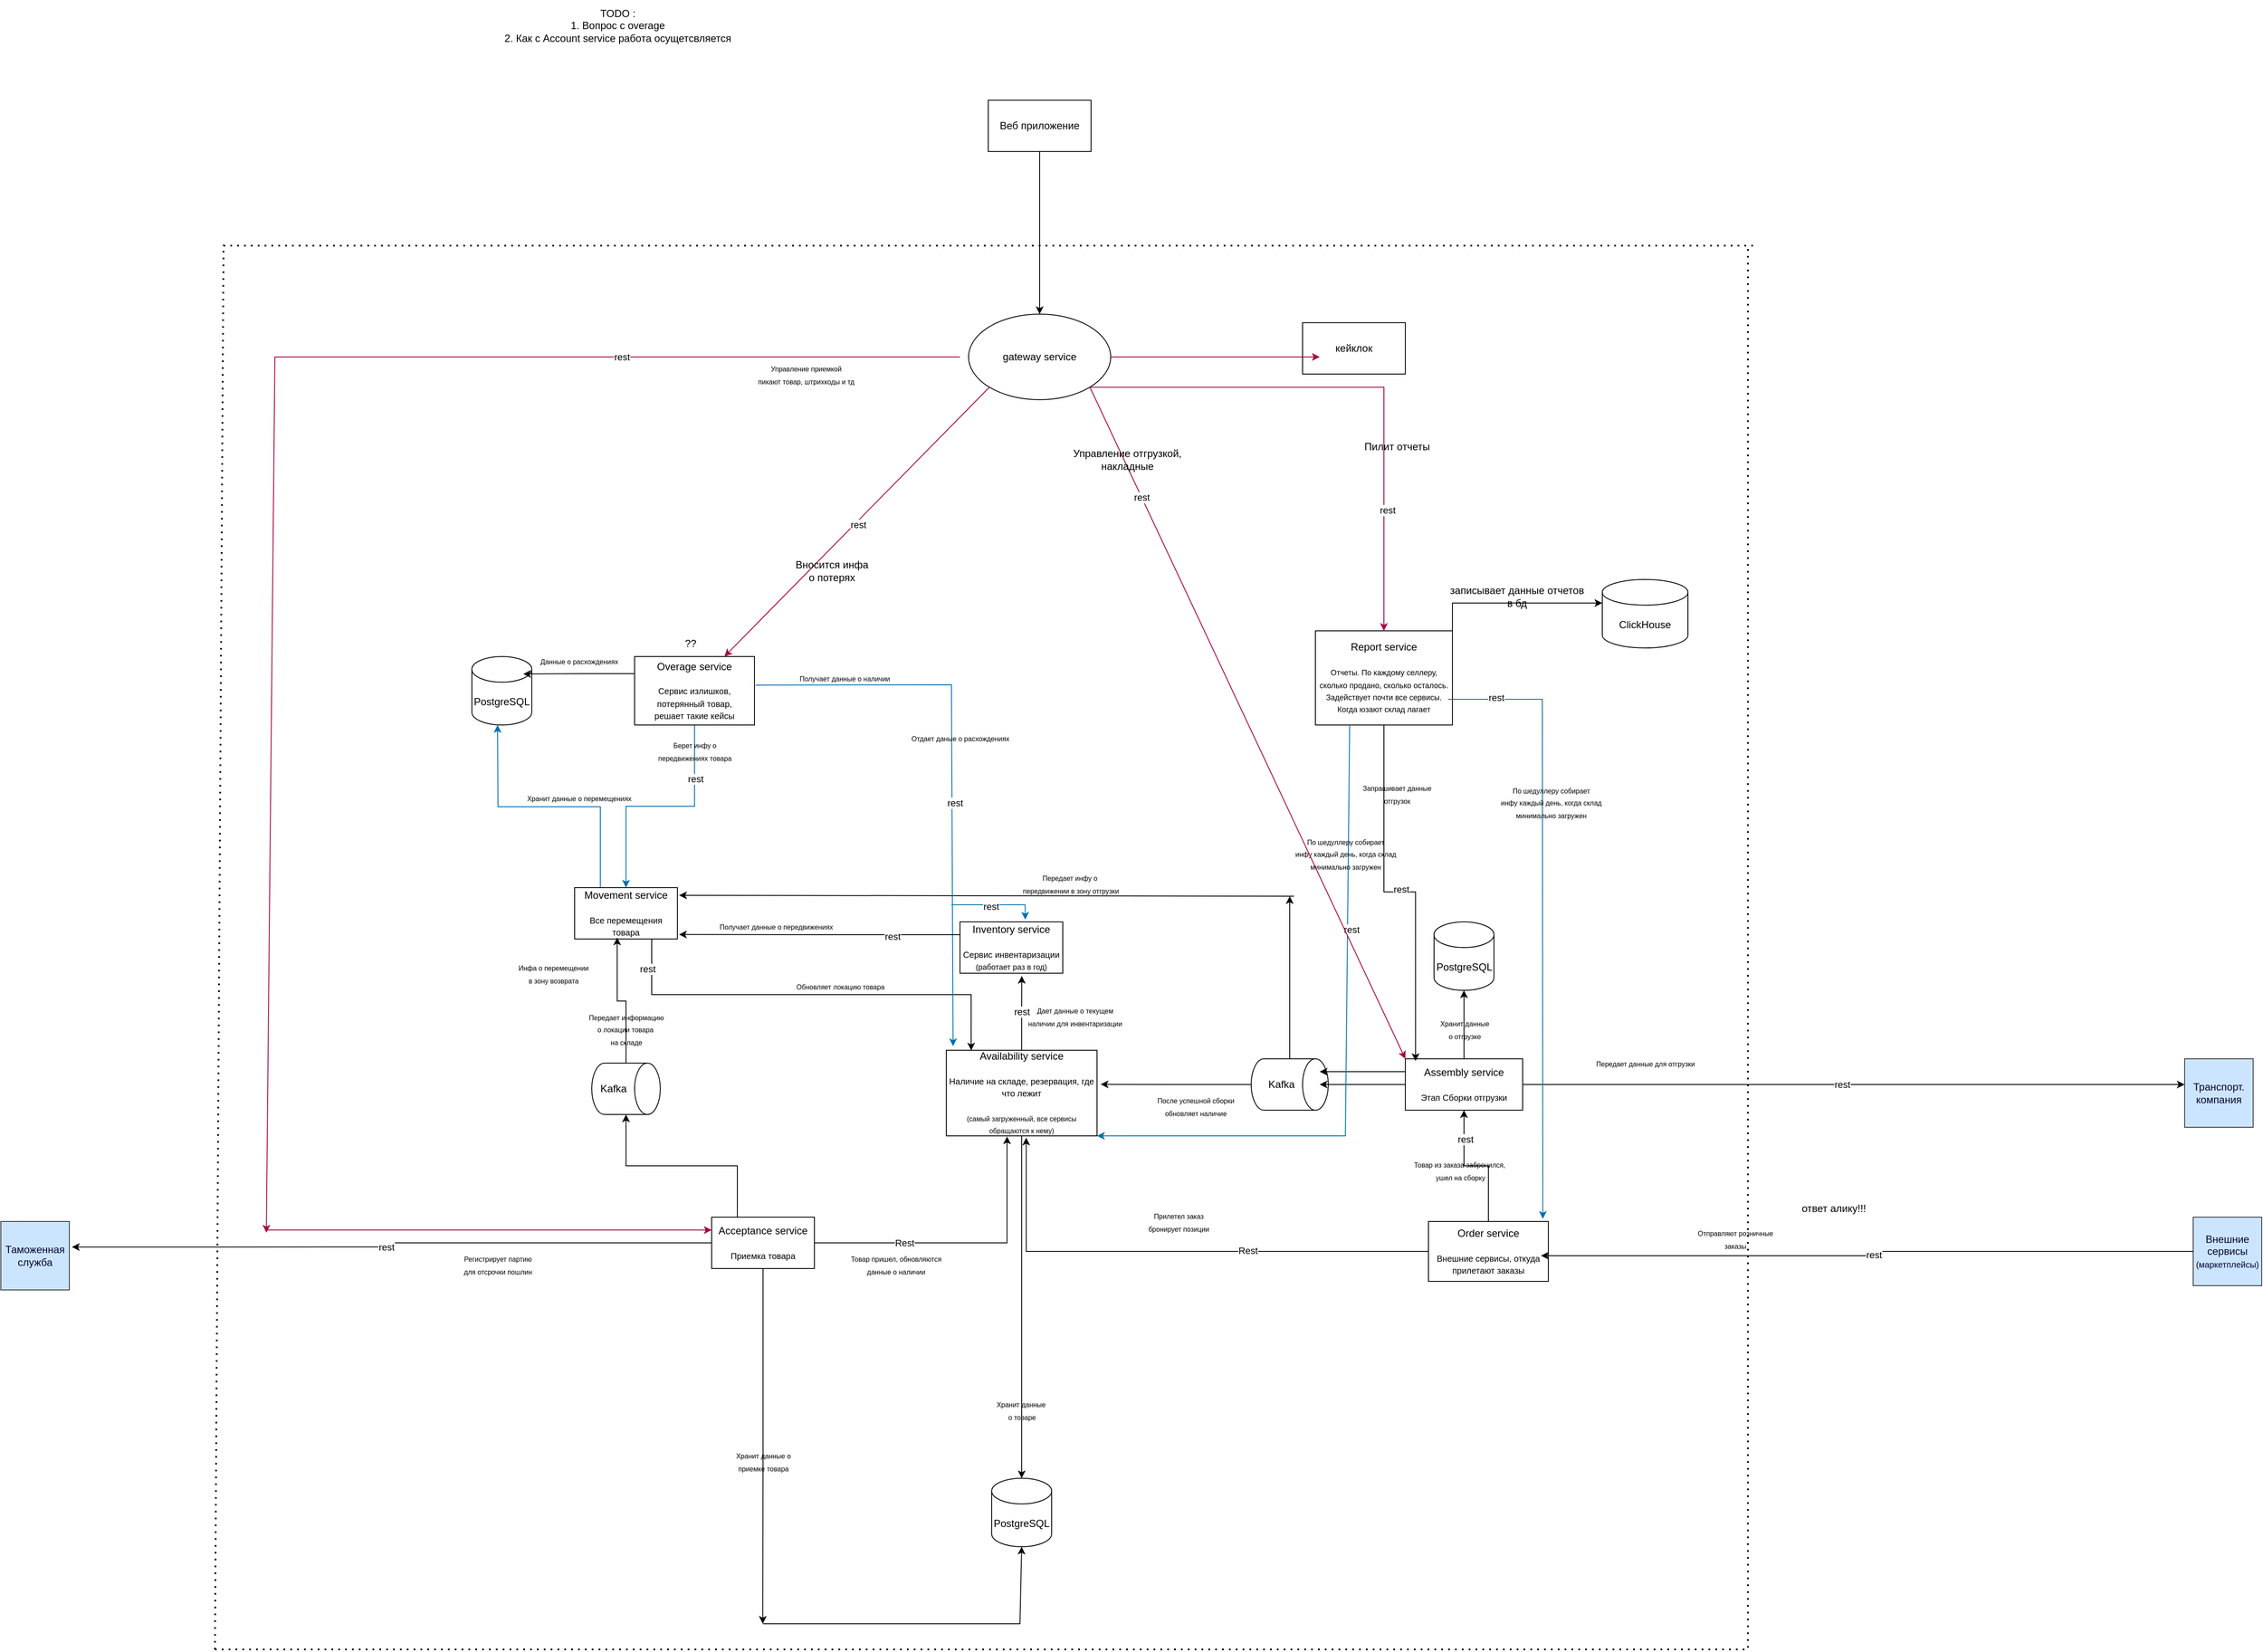 <mxfile version="26.2.2">
  <diagram name="Страница — 1" id="aQ8057VElpFG66w5ljQc">
    <mxGraphModel dx="3082" dy="2010" grid="1" gridSize="10" guides="1" tooltips="1" connect="1" arrows="1" fold="1" page="1" pageScale="1" pageWidth="827" pageHeight="1169" math="0" shadow="0">
      <root>
        <mxCell id="0" />
        <mxCell id="1" parent="0" />
        <mxCell id="1Sbs1aqz-w_0zHPjslmK-89" style="edgeStyle=orthogonalEdgeStyle;rounded=0;orthogonalLoop=1;jettySize=auto;html=1;entryX=0;entryY=0.375;entryDx=0;entryDy=0;entryPerimeter=0;" parent="1" source="1Sbs1aqz-w_0zHPjslmK-3" target="1Sbs1aqz-w_0zHPjslmK-88" edge="1">
          <mxGeometry relative="1" as="geometry">
            <mxPoint x="1260" y="390" as="targetPoint" />
          </mxGeometry>
        </mxCell>
        <mxCell id="1Sbs1aqz-w_0zHPjslmK-90" value="rest" style="edgeLabel;html=1;align=center;verticalAlign=middle;resizable=0;points=[];" parent="1Sbs1aqz-w_0zHPjslmK-89" vertex="1" connectable="0">
          <mxGeometry x="-0.036" relative="1" as="geometry">
            <mxPoint as="offset" />
          </mxGeometry>
        </mxCell>
        <mxCell id="1Sbs1aqz-w_0zHPjslmK-96" style="edgeStyle=orthogonalEdgeStyle;rounded=0;orthogonalLoop=1;jettySize=auto;html=1;exitX=0.5;exitY=0;exitDx=0;exitDy=0;" parent="1" source="1Sbs1aqz-w_0zHPjslmK-3" target="1Sbs1aqz-w_0zHPjslmK-95" edge="1">
          <mxGeometry relative="1" as="geometry" />
        </mxCell>
        <mxCell id="1Sbs1aqz-w_0zHPjslmK-3" value="&lt;font style=&quot;font-size: 12px;&quot;&gt;Assembly service&lt;/font&gt;&lt;div&gt;&lt;font style=&quot;font-size: 12px;&quot;&gt;&lt;br&gt;&lt;/font&gt;&lt;/div&gt;&lt;div&gt;&lt;span style=&quot;font-size: x-small; background-color: transparent; color: light-dark(rgb(0, 0, 0), rgb(255, 255, 255));&quot;&gt;Этап&lt;/span&gt;&lt;span style=&quot;font-size: x-small; background-color: transparent; color: light-dark(rgb(0, 0, 0), rgb(255, 255, 255));&quot;&gt;&amp;nbsp;&lt;/span&gt;&lt;font size=&quot;1&quot;&gt;Сборки отгрузки&lt;/font&gt;&lt;/div&gt;" style="rounded=0;whiteSpace=wrap;html=1;" parent="1" vertex="1">
          <mxGeometry x="800" y="360" width="137" height="60" as="geometry" />
        </mxCell>
        <mxCell id="1Sbs1aqz-w_0zHPjslmK-4" value="&lt;font style=&quot;font-size: 12px;&quot;&gt;Availability service&lt;/font&gt;&lt;div&gt;&lt;font style=&quot;font-size: 12px;&quot;&gt;&lt;br&gt;&lt;/font&gt;&lt;/div&gt;&lt;div&gt;&lt;font size=&quot;1&quot;&gt;Наличие на складе, резервация, где что лежит&lt;/font&gt;&lt;/div&gt;&lt;div&gt;&lt;font size=&quot;1&quot;&gt;&lt;br&gt;&lt;/font&gt;&lt;/div&gt;&lt;div&gt;&lt;font size=&quot;1&quot;&gt;&lt;/font&gt;&lt;font style=&quot;font-size: 8px;&quot;&gt;(самый загруженный, все сервисы обращаются к нему)&lt;/font&gt;&lt;/div&gt;" style="rounded=0;whiteSpace=wrap;html=1;" parent="1" vertex="1">
          <mxGeometry x="264" y="350" width="176" height="100" as="geometry" />
        </mxCell>
        <mxCell id="1Sbs1aqz-w_0zHPjslmK-7" value="&lt;font style=&quot;font-size: 12px;&quot;&gt;Inventory service&lt;/font&gt;&lt;div&gt;&lt;font style=&quot;font-size: 12px;&quot;&gt;&lt;br&gt;&lt;/font&gt;&lt;/div&gt;&lt;div&gt;&lt;font size=&quot;1&quot;&gt;Сервис инвентаризации&lt;/font&gt;&lt;/div&gt;&lt;div&gt;&lt;font style=&quot;font-size: 9px;&quot;&gt;(работает раз в год)&lt;/font&gt;&lt;/div&gt;" style="rounded=0;whiteSpace=wrap;html=1;" parent="1" vertex="1">
          <mxGeometry x="280" y="200" width="120" height="60" as="geometry" />
        </mxCell>
        <mxCell id="1Sbs1aqz-w_0zHPjslmK-110" style="edgeStyle=orthogonalEdgeStyle;rounded=0;orthogonalLoop=1;jettySize=auto;html=1;exitX=0.25;exitY=0;exitDx=0;exitDy=0;fillColor=#1ba1e2;strokeColor=#006EAF;" parent="1" source="1Sbs1aqz-w_0zHPjslmK-8" edge="1">
          <mxGeometry relative="1" as="geometry">
            <mxPoint x="-260" y="-30" as="targetPoint" />
          </mxGeometry>
        </mxCell>
        <mxCell id="1Sbs1aqz-w_0zHPjslmK-8" value="&lt;font style=&quot;font-size: 12px;&quot;&gt;Movement service&lt;/font&gt;&lt;div&gt;&lt;font style=&quot;font-size: 12px;&quot;&gt;&lt;br&gt;&lt;/font&gt;&lt;/div&gt;&lt;div&gt;&lt;font size=&quot;1&quot;&gt;Все перемещения товара&lt;/font&gt;&lt;/div&gt;" style="rounded=0;whiteSpace=wrap;html=1;" parent="1" vertex="1">
          <mxGeometry x="-170" y="160" width="120" height="60" as="geometry" />
        </mxCell>
        <mxCell id="1Sbs1aqz-w_0zHPjslmK-22" style="edgeStyle=orthogonalEdgeStyle;rounded=0;orthogonalLoop=1;jettySize=auto;html=1;exitX=0.5;exitY=0;exitDx=0;exitDy=0;entryX=0.5;entryY=1;entryDx=0;entryDy=0;" parent="1" source="1Sbs1aqz-w_0zHPjslmK-9" target="1Sbs1aqz-w_0zHPjslmK-3" edge="1">
          <mxGeometry relative="1" as="geometry" />
        </mxCell>
        <mxCell id="MFNAkZ4AZlNLMK0VcFj4-2" value="rest" style="edgeLabel;html=1;align=center;verticalAlign=middle;resizable=0;points=[];" parent="1Sbs1aqz-w_0zHPjslmK-22" vertex="1" connectable="0">
          <mxGeometry x="0.574" y="-1" relative="1" as="geometry">
            <mxPoint as="offset" />
          </mxGeometry>
        </mxCell>
        <mxCell id="1Sbs1aqz-w_0zHPjslmK-9" value="&lt;font style=&quot;font-size: 12px;&quot;&gt;Order service&lt;/font&gt;&lt;div&gt;&lt;font style=&quot;font-size: 12px;&quot;&gt;&lt;br&gt;&lt;/font&gt;&lt;/div&gt;&lt;div&gt;&lt;font size=&quot;1&quot;&gt;Внешние сервисы, откуда прилетают заказы&lt;/font&gt;&lt;/div&gt;" style="rounded=0;whiteSpace=wrap;html=1;" parent="1" vertex="1">
          <mxGeometry x="827" y="550" width="140" height="70" as="geometry" />
        </mxCell>
        <mxCell id="1Sbs1aqz-w_0zHPjslmK-10" style="edgeStyle=orthogonalEdgeStyle;rounded=0;orthogonalLoop=1;jettySize=auto;html=1;entryX=0.53;entryY=1.021;entryDx=0;entryDy=0;entryPerimeter=0;" parent="1" source="1Sbs1aqz-w_0zHPjslmK-9" target="1Sbs1aqz-w_0zHPjslmK-4" edge="1">
          <mxGeometry relative="1" as="geometry" />
        </mxCell>
        <mxCell id="1Sbs1aqz-w_0zHPjslmK-27" value="Rest" style="edgeLabel;html=1;align=center;verticalAlign=middle;resizable=0;points=[];" parent="1Sbs1aqz-w_0zHPjslmK-10" vertex="1" connectable="0">
          <mxGeometry x="-0.298" y="-1" relative="1" as="geometry">
            <mxPoint as="offset" />
          </mxGeometry>
        </mxCell>
        <mxCell id="1Sbs1aqz-w_0zHPjslmK-11" value="&lt;font style=&quot;font-size: 8px;&quot;&gt;Прилетел заказ&lt;/font&gt;&lt;div&gt;&lt;font style=&quot;font-size: 8px;&quot;&gt;бронирует позиции&lt;/font&gt;&lt;/div&gt;" style="text;html=1;align=center;verticalAlign=middle;resizable=0;points=[];autosize=1;strokeColor=none;fillColor=none;" parent="1" vertex="1">
          <mxGeometry x="490" y="530" width="90" height="40" as="geometry" />
        </mxCell>
        <mxCell id="1Sbs1aqz-w_0zHPjslmK-14" value="&lt;font style=&quot;font-size: 8px;&quot;&gt;Товар из заказа забронился,&amp;nbsp;&lt;/font&gt;&lt;div&gt;&lt;font style=&quot;font-size: 8px;&quot;&gt;ушел на сборку&lt;/font&gt;&lt;/div&gt;" style="text;html=1;align=center;verticalAlign=middle;resizable=0;points=[];autosize=1;strokeColor=none;fillColor=none;rotation=0;" parent="1" vertex="1">
          <mxGeometry x="798.5" y="470" width="130" height="40" as="geometry" />
        </mxCell>
        <mxCell id="1Sbs1aqz-w_0zHPjslmK-106" style="edgeStyle=orthogonalEdgeStyle;rounded=0;orthogonalLoop=1;jettySize=auto;html=1;entryX=0.5;entryY=0;entryDx=0;entryDy=0;fillColor=#1ba1e2;strokeColor=#006EAF;" parent="1" source="1Sbs1aqz-w_0zHPjslmK-15" target="1Sbs1aqz-w_0zHPjslmK-8" edge="1">
          <mxGeometry relative="1" as="geometry" />
        </mxCell>
        <mxCell id="1Sbs1aqz-w_0zHPjslmK-107" value="rest" style="edgeLabel;html=1;align=center;verticalAlign=middle;resizable=0;points=[];" parent="1Sbs1aqz-w_0zHPjslmK-106" vertex="1" connectable="0">
          <mxGeometry x="-0.537" y="1" relative="1" as="geometry">
            <mxPoint as="offset" />
          </mxGeometry>
        </mxCell>
        <mxCell id="1Sbs1aqz-w_0zHPjslmK-15" value="&lt;font style=&quot;font-size: 12px;&quot;&gt;Overage service&lt;/font&gt;&lt;div&gt;&lt;font style=&quot;font-size: 12px;&quot;&gt;&lt;br&gt;&lt;/font&gt;&lt;/div&gt;&lt;div&gt;&lt;font size=&quot;1&quot;&gt;Сервис излишков,&lt;/font&gt;&lt;/div&gt;&lt;div&gt;&lt;font size=&quot;1&quot;&gt;потерянный товар,&lt;/font&gt;&lt;/div&gt;&lt;div&gt;&lt;font size=&quot;1&quot;&gt;решает такие кейсы&lt;/font&gt;&lt;/div&gt;" style="rounded=0;whiteSpace=wrap;html=1;" parent="1" vertex="1">
          <mxGeometry x="-100" y="-110" width="140" height="80" as="geometry" />
        </mxCell>
        <mxCell id="1Sbs1aqz-w_0zHPjslmK-16" value="&lt;font style=&quot;font-size: 12px;&quot;&gt;Report service&lt;/font&gt;&lt;div&gt;&lt;font style=&quot;font-size: 12px;&quot;&gt;&lt;br&gt;&lt;/font&gt;&lt;/div&gt;&lt;div&gt;&lt;font style=&quot;font-size: 9px;&quot;&gt;Отчеты. По каждому селлеру, сколько продано, сколько осталось. Задействует почти все сервисы. Когда юзают склад лагает&lt;/font&gt;&lt;/div&gt;" style="rounded=0;whiteSpace=wrap;html=1;" parent="1" vertex="1">
          <mxGeometry x="695" y="-140" width="160" height="110" as="geometry" />
        </mxCell>
        <mxCell id="1Sbs1aqz-w_0zHPjslmK-62" style="edgeStyle=orthogonalEdgeStyle;rounded=0;orthogonalLoop=1;jettySize=auto;html=1;exitX=0.25;exitY=0;exitDx=0;exitDy=0;" parent="1" source="1Sbs1aqz-w_0zHPjslmK-18" target="1Sbs1aqz-w_0zHPjslmK-59" edge="1">
          <mxGeometry relative="1" as="geometry" />
        </mxCell>
        <mxCell id="1Sbs1aqz-w_0zHPjslmK-73" style="edgeStyle=orthogonalEdgeStyle;rounded=0;orthogonalLoop=1;jettySize=auto;html=1;exitX=0.5;exitY=1;exitDx=0;exitDy=0;" parent="1" source="1Sbs1aqz-w_0zHPjslmK-18" edge="1">
          <mxGeometry relative="1" as="geometry">
            <mxPoint x="49.667" y="1020" as="targetPoint" />
          </mxGeometry>
        </mxCell>
        <mxCell id="1Sbs1aqz-w_0zHPjslmK-18" value="&lt;font style=&quot;font-size: 12px;&quot;&gt;Acceptance service&lt;/font&gt;&lt;div&gt;&lt;font style=&quot;font-size: 12px;&quot;&gt;&lt;br&gt;&lt;/font&gt;&lt;/div&gt;&lt;div&gt;&lt;font size=&quot;1&quot;&gt;Приемка товара&lt;/font&gt;&lt;/div&gt;" style="rounded=0;whiteSpace=wrap;html=1;" parent="1" vertex="1">
          <mxGeometry x="-10" y="545" width="120" height="60" as="geometry" />
        </mxCell>
        <mxCell id="1Sbs1aqz-w_0zHPjslmK-19" style="edgeStyle=orthogonalEdgeStyle;rounded=0;orthogonalLoop=1;jettySize=auto;html=1;entryX=0.403;entryY=1.007;entryDx=0;entryDy=0;entryPerimeter=0;" parent="1" source="1Sbs1aqz-w_0zHPjslmK-18" target="1Sbs1aqz-w_0zHPjslmK-4" edge="1">
          <mxGeometry relative="1" as="geometry" />
        </mxCell>
        <mxCell id="1Sbs1aqz-w_0zHPjslmK-25" value="Rest" style="edgeLabel;html=1;align=center;verticalAlign=middle;resizable=0;points=[];" parent="1Sbs1aqz-w_0zHPjslmK-19" vertex="1" connectable="0">
          <mxGeometry x="-0.4" relative="1" as="geometry">
            <mxPoint as="offset" />
          </mxGeometry>
        </mxCell>
        <mxCell id="1Sbs1aqz-w_0zHPjslmK-20" value="&lt;font style=&quot;font-size: 8px;&quot;&gt;Товар пришел, обновляются&lt;/font&gt;&lt;div&gt;&lt;font style=&quot;font-size: 8px;&quot;&gt;данные о наличии&lt;/font&gt;&lt;/div&gt;" style="text;html=1;align=center;verticalAlign=middle;resizable=0;points=[];autosize=1;strokeColor=none;fillColor=none;" parent="1" vertex="1">
          <mxGeometry x="140" y="580" width="130" height="40" as="geometry" />
        </mxCell>
        <mxCell id="1Sbs1aqz-w_0zHPjslmK-85" style="edgeStyle=orthogonalEdgeStyle;rounded=0;orthogonalLoop=1;jettySize=auto;html=1;exitX=0;exitY=0.5;exitDx=0;exitDy=0;exitPerimeter=0;" parent="1" source="1Sbs1aqz-w_0zHPjslmK-28" edge="1">
          <mxGeometry relative="1" as="geometry">
            <mxPoint x="665" y="170" as="targetPoint" />
          </mxGeometry>
        </mxCell>
        <mxCell id="1Sbs1aqz-w_0zHPjslmK-28" value="" style="shape=cylinder3;whiteSpace=wrap;html=1;boundedLbl=1;backgroundOutline=1;size=15;rotation=90;" parent="1" vertex="1">
          <mxGeometry x="635" y="345" width="60" height="90" as="geometry" />
        </mxCell>
        <mxCell id="1Sbs1aqz-w_0zHPjslmK-29" value="Kafka" style="text;html=1;align=center;verticalAlign=middle;resizable=0;points=[];autosize=1;strokeColor=none;fillColor=none;" parent="1" vertex="1">
          <mxGeometry x="630" y="375" width="50" height="30" as="geometry" />
        </mxCell>
        <mxCell id="1Sbs1aqz-w_0zHPjslmK-32" style="edgeStyle=orthogonalEdgeStyle;rounded=0;orthogonalLoop=1;jettySize=auto;html=1;entryX=1.024;entryY=0.398;entryDx=0;entryDy=0;entryPerimeter=0;" parent="1" source="1Sbs1aqz-w_0zHPjslmK-28" target="1Sbs1aqz-w_0zHPjslmK-4" edge="1">
          <mxGeometry relative="1" as="geometry" />
        </mxCell>
        <mxCell id="1Sbs1aqz-w_0zHPjslmK-33" style="edgeStyle=orthogonalEdgeStyle;rounded=0;orthogonalLoop=1;jettySize=auto;html=1;" parent="1" source="1Sbs1aqz-w_0zHPjslmK-3" edge="1">
          <mxGeometry relative="1" as="geometry">
            <mxPoint x="700" y="390" as="targetPoint" />
          </mxGeometry>
        </mxCell>
        <mxCell id="1Sbs1aqz-w_0zHPjslmK-34" value="&lt;font style=&quot;font-size: 8px;&quot;&gt;После успешной сборки&lt;/font&gt;&lt;div&gt;&lt;font style=&quot;font-size: 8px;&quot;&gt;обновляет наличие&lt;/font&gt;&lt;/div&gt;" style="text;html=1;align=center;verticalAlign=middle;resizable=0;points=[];autosize=1;strokeColor=none;fillColor=none;" parent="1" vertex="1">
          <mxGeometry x="500" y="395" width="110" height="40" as="geometry" />
        </mxCell>
        <mxCell id="1Sbs1aqz-w_0zHPjslmK-41" style="edgeStyle=orthogonalEdgeStyle;rounded=0;orthogonalLoop=1;jettySize=auto;html=1;entryX=0.601;entryY=1.053;entryDx=0;entryDy=0;entryPerimeter=0;" parent="1" source="1Sbs1aqz-w_0zHPjslmK-4" target="1Sbs1aqz-w_0zHPjslmK-7" edge="1">
          <mxGeometry relative="1" as="geometry" />
        </mxCell>
        <mxCell id="1Sbs1aqz-w_0zHPjslmK-42" value="rest" style="edgeLabel;html=1;align=center;verticalAlign=middle;resizable=0;points=[];" parent="1Sbs1aqz-w_0zHPjslmK-41" vertex="1" connectable="0">
          <mxGeometry x="0.045" relative="1" as="geometry">
            <mxPoint as="offset" />
          </mxGeometry>
        </mxCell>
        <mxCell id="1Sbs1aqz-w_0zHPjslmK-43" value="&lt;font style=&quot;font-size: 8px;&quot;&gt;Дает данные о текущем&lt;/font&gt;&lt;div&gt;&lt;font style=&quot;font-size: 8px;&quot;&gt;наличии для инвентаризации&lt;/font&gt;&lt;/div&gt;" style="text;html=1;align=center;verticalAlign=middle;resizable=0;points=[];autosize=1;strokeColor=none;fillColor=none;" parent="1" vertex="1">
          <mxGeometry x="349" y="290" width="130" height="40" as="geometry" />
        </mxCell>
        <mxCell id="1Sbs1aqz-w_0zHPjslmK-44" value="PostgreSQL" style="shape=cylinder3;whiteSpace=wrap;html=1;boundedLbl=1;backgroundOutline=1;size=15;" parent="1" vertex="1">
          <mxGeometry x="317" y="850" width="70" height="80" as="geometry" />
        </mxCell>
        <mxCell id="1Sbs1aqz-w_0zHPjslmK-45" style="edgeStyle=orthogonalEdgeStyle;rounded=0;orthogonalLoop=1;jettySize=auto;html=1;entryX=0.5;entryY=0;entryDx=0;entryDy=0;entryPerimeter=0;" parent="1" source="1Sbs1aqz-w_0zHPjslmK-4" target="1Sbs1aqz-w_0zHPjslmK-44" edge="1">
          <mxGeometry relative="1" as="geometry" />
        </mxCell>
        <mxCell id="1Sbs1aqz-w_0zHPjslmK-48" value="&lt;font style=&quot;font-size: 8px;&quot;&gt;Хранит данные&amp;nbsp;&lt;/font&gt;&lt;div&gt;&lt;font style=&quot;font-size: 8px;&quot;&gt;о товаре&lt;/font&gt;&lt;/div&gt;" style="text;html=1;align=center;verticalAlign=middle;resizable=0;points=[];autosize=1;strokeColor=none;fillColor=none;" parent="1" vertex="1">
          <mxGeometry x="312" y="750" width="80" height="40" as="geometry" />
        </mxCell>
        <mxCell id="1Sbs1aqz-w_0zHPjslmK-50" value="&lt;font style=&quot;color: rgb(0, 0, 51);&quot;&gt;Таможенная служба&lt;/font&gt;" style="whiteSpace=wrap;html=1;aspect=fixed;fillColor=#cce5ff;strokeColor=#36393d;" parent="1" vertex="1">
          <mxGeometry x="-840" y="550" width="80" height="80" as="geometry" />
        </mxCell>
        <mxCell id="1Sbs1aqz-w_0zHPjslmK-52" style="edgeStyle=orthogonalEdgeStyle;rounded=0;orthogonalLoop=1;jettySize=auto;html=1;entryX=1.037;entryY=0.373;entryDx=0;entryDy=0;entryPerimeter=0;" parent="1" source="1Sbs1aqz-w_0zHPjslmK-18" target="1Sbs1aqz-w_0zHPjslmK-50" edge="1">
          <mxGeometry relative="1" as="geometry" />
        </mxCell>
        <mxCell id="1Sbs1aqz-w_0zHPjslmK-53" value="rest" style="edgeLabel;html=1;align=center;verticalAlign=middle;resizable=0;points=[];" parent="1Sbs1aqz-w_0zHPjslmK-52" vertex="1" connectable="0">
          <mxGeometry x="0.025" relative="1" as="geometry">
            <mxPoint as="offset" />
          </mxGeometry>
        </mxCell>
        <mxCell id="1Sbs1aqz-w_0zHPjslmK-55" value="&lt;font style=&quot;font-size: 8px;&quot;&gt;Регистрирует партию&lt;/font&gt;&lt;div&gt;&lt;font style=&quot;font-size: 8px;&quot;&gt;для отсрочки пошлин&lt;/font&gt;&lt;/div&gt;" style="text;html=1;align=center;verticalAlign=middle;resizable=0;points=[];autosize=1;strokeColor=none;fillColor=none;" parent="1" vertex="1">
          <mxGeometry x="-310" y="580" width="100" height="40" as="geometry" />
        </mxCell>
        <mxCell id="1Sbs1aqz-w_0zHPjslmK-59" value="" style="shape=cylinder3;whiteSpace=wrap;html=1;boundedLbl=1;backgroundOutline=1;size=15;rotation=90;" parent="1" vertex="1">
          <mxGeometry x="-140" y="355" width="60" height="80" as="geometry" />
        </mxCell>
        <mxCell id="1Sbs1aqz-w_0zHPjslmK-60" value="Kafka" style="text;html=1;align=center;verticalAlign=middle;resizable=0;points=[];autosize=1;strokeColor=none;fillColor=none;" parent="1" vertex="1">
          <mxGeometry x="-150" y="380" width="50" height="30" as="geometry" />
        </mxCell>
        <mxCell id="1Sbs1aqz-w_0zHPjslmK-68" style="edgeStyle=orthogonalEdgeStyle;rounded=0;orthogonalLoop=1;jettySize=auto;html=1;entryX=0.414;entryY=0.972;entryDx=0;entryDy=0;entryPerimeter=0;" parent="1" source="1Sbs1aqz-w_0zHPjslmK-59" target="1Sbs1aqz-w_0zHPjslmK-8" edge="1">
          <mxGeometry relative="1" as="geometry" />
        </mxCell>
        <mxCell id="1Sbs1aqz-w_0zHPjslmK-70" value="&lt;font style=&quot;font-size: 8px;&quot;&gt;Передает информацию&lt;/font&gt;&lt;div&gt;&lt;font style=&quot;font-size: 8px;&quot;&gt;о локации товара&amp;nbsp;&lt;/font&gt;&lt;/div&gt;&lt;div&gt;&lt;font style=&quot;font-size: 8px;&quot;&gt;на складе&lt;/font&gt;&lt;/div&gt;" style="text;html=1;align=center;verticalAlign=middle;resizable=0;points=[];autosize=1;strokeColor=none;fillColor=none;" parent="1" vertex="1">
          <mxGeometry x="-165" y="295" width="110" height="60" as="geometry" />
        </mxCell>
        <mxCell id="1Sbs1aqz-w_0zHPjslmK-77" value="" style="endArrow=classic;html=1;rounded=0;entryX=0.5;entryY=1;entryDx=0;entryDy=0;entryPerimeter=0;" parent="1" target="1Sbs1aqz-w_0zHPjslmK-44" edge="1">
          <mxGeometry width="50" height="50" relative="1" as="geometry">
            <mxPoint x="50" y="1020" as="sourcePoint" />
            <mxPoint x="360" y="940" as="targetPoint" />
            <Array as="points">
              <mxPoint x="350" y="1020" />
            </Array>
          </mxGeometry>
        </mxCell>
        <mxCell id="1Sbs1aqz-w_0zHPjslmK-78" value="&lt;font style=&quot;font-size: 8px;&quot;&gt;Хранит данные о&lt;/font&gt;&lt;div&gt;&lt;font style=&quot;font-size: 8px;&quot;&gt;приемке товара&lt;/font&gt;&lt;/div&gt;" style="text;html=1;align=center;verticalAlign=middle;resizable=0;points=[];autosize=1;strokeColor=none;fillColor=none;" parent="1" vertex="1">
          <mxGeometry x="5" y="810" width="90" height="40" as="geometry" />
        </mxCell>
        <mxCell id="1Sbs1aqz-w_0zHPjslmK-79" value="&lt;font style=&quot;color: rgb(0, 0, 51);&quot;&gt;Внешние сервисы&lt;/font&gt;&lt;div&gt;&lt;font style=&quot;color: rgb(0, 0, 51); font-size: 10px;&quot;&gt;(маркетплейсы)&lt;/font&gt;&lt;/div&gt;" style="whiteSpace=wrap;html=1;aspect=fixed;fillColor=#cce5ff;strokeColor=#36393d;" parent="1" vertex="1">
          <mxGeometry x="1720" y="545" width="80" height="80" as="geometry" />
        </mxCell>
        <mxCell id="1Sbs1aqz-w_0zHPjslmK-80" style="edgeStyle=orthogonalEdgeStyle;rounded=0;orthogonalLoop=1;jettySize=auto;html=1;entryX=0.939;entryY=0.571;entryDx=0;entryDy=0;entryPerimeter=0;" parent="1" source="1Sbs1aqz-w_0zHPjslmK-79" target="1Sbs1aqz-w_0zHPjslmK-9" edge="1">
          <mxGeometry relative="1" as="geometry" />
        </mxCell>
        <mxCell id="1Sbs1aqz-w_0zHPjslmK-81" value="rest" style="edgeLabel;html=1;align=center;verticalAlign=middle;resizable=0;points=[];" parent="1Sbs1aqz-w_0zHPjslmK-80" vertex="1" connectable="0">
          <mxGeometry x="-0.008" y="3" relative="1" as="geometry">
            <mxPoint as="offset" />
          </mxGeometry>
        </mxCell>
        <mxCell id="1Sbs1aqz-w_0zHPjslmK-82" value="&lt;font style=&quot;font-size: 8px;&quot;&gt;Отправляют розничные&lt;/font&gt;&lt;div&gt;&lt;font style=&quot;font-size: 8px;&quot;&gt;заказы&lt;/font&gt;&lt;/div&gt;" style="text;html=1;align=center;verticalAlign=middle;resizable=0;points=[];autosize=1;strokeColor=none;fillColor=none;" parent="1" vertex="1">
          <mxGeometry x="1130" y="550" width="110" height="40" as="geometry" />
        </mxCell>
        <mxCell id="1Sbs1aqz-w_0zHPjslmK-84" style="edgeStyle=orthogonalEdgeStyle;rounded=0;orthogonalLoop=1;jettySize=auto;html=1;exitX=0;exitY=0.25;exitDx=0;exitDy=0;entryX=0.25;entryY=0.111;entryDx=0;entryDy=0;entryPerimeter=0;" parent="1" source="1Sbs1aqz-w_0zHPjslmK-3" target="1Sbs1aqz-w_0zHPjslmK-28" edge="1">
          <mxGeometry relative="1" as="geometry" />
        </mxCell>
        <mxCell id="1Sbs1aqz-w_0zHPjslmK-86" value="" style="endArrow=classic;html=1;rounded=0;entryX=1.017;entryY=0.15;entryDx=0;entryDy=0;entryPerimeter=0;" parent="1" target="1Sbs1aqz-w_0zHPjslmK-8" edge="1">
          <mxGeometry width="50" height="50" relative="1" as="geometry">
            <mxPoint x="670" y="170" as="sourcePoint" />
            <mxPoint x="460" y="380" as="targetPoint" />
            <Array as="points" />
          </mxGeometry>
        </mxCell>
        <mxCell id="1Sbs1aqz-w_0zHPjslmK-87" value="&lt;font style=&quot;font-size: 8px;&quot;&gt;Передает инфу о&amp;nbsp;&lt;/font&gt;&lt;div&gt;&lt;font style=&quot;font-size: 8px;&quot;&gt;передвижении в зону отгрузки&lt;/font&gt;&lt;/div&gt;" style="text;html=1;align=center;verticalAlign=middle;resizable=0;points=[];autosize=1;strokeColor=none;fillColor=none;" parent="1" vertex="1">
          <mxGeometry x="339" y="135" width="140" height="40" as="geometry" />
        </mxCell>
        <mxCell id="1Sbs1aqz-w_0zHPjslmK-88" value="&lt;font color=&quot;#000033&quot;&gt;Транспорт.&lt;/font&gt;&lt;div&gt;&lt;font color=&quot;#000033&quot;&gt;компания&lt;/font&gt;&lt;/div&gt;" style="whiteSpace=wrap;html=1;aspect=fixed;fillColor=#cce5ff;strokeColor=#36393d;" parent="1" vertex="1">
          <mxGeometry x="1710" y="360" width="80" height="80" as="geometry" />
        </mxCell>
        <mxCell id="1Sbs1aqz-w_0zHPjslmK-91" value="&lt;font style=&quot;font-size: 8px;&quot;&gt;Передает данные для отгрузки&lt;/font&gt;" style="text;html=1;align=center;verticalAlign=middle;resizable=0;points=[];autosize=1;strokeColor=none;fillColor=none;" parent="1" vertex="1">
          <mxGeometry x="1010" y="350" width="140" height="30" as="geometry" />
        </mxCell>
        <mxCell id="1Sbs1aqz-w_0zHPjslmK-95" value="PostgreSQL" style="shape=cylinder3;whiteSpace=wrap;html=1;boundedLbl=1;backgroundOutline=1;size=15;" parent="1" vertex="1">
          <mxGeometry x="833.5" y="200" width="70" height="80" as="geometry" />
        </mxCell>
        <mxCell id="1Sbs1aqz-w_0zHPjslmK-97" value="&lt;font style=&quot;font-size: 8px;&quot;&gt;Хранит данные&lt;/font&gt;&lt;div&gt;&lt;font style=&quot;font-size: 8px;&quot;&gt;о отгрузке&lt;/font&gt;&lt;/div&gt;" style="text;html=1;align=center;verticalAlign=middle;resizable=0;points=[];autosize=1;strokeColor=none;fillColor=none;" parent="1" vertex="1">
          <mxGeometry x="828.5" y="305" width="80" height="40" as="geometry" />
        </mxCell>
        <mxCell id="1Sbs1aqz-w_0zHPjslmK-99" style="edgeStyle=orthogonalEdgeStyle;rounded=0;orthogonalLoop=1;jettySize=auto;html=1;exitX=0.75;exitY=1;exitDx=0;exitDy=0;entryX=0.165;entryY=0.002;entryDx=0;entryDy=0;entryPerimeter=0;" parent="1" source="1Sbs1aqz-w_0zHPjslmK-8" target="1Sbs1aqz-w_0zHPjslmK-4" edge="1">
          <mxGeometry relative="1" as="geometry" />
        </mxCell>
        <mxCell id="1Sbs1aqz-w_0zHPjslmK-101" value="rest" style="edgeLabel;html=1;align=center;verticalAlign=middle;resizable=0;points=[];" parent="1Sbs1aqz-w_0zHPjslmK-99" vertex="1" connectable="0">
          <mxGeometry x="-0.863" y="-5" relative="1" as="geometry">
            <mxPoint as="offset" />
          </mxGeometry>
        </mxCell>
        <mxCell id="1Sbs1aqz-w_0zHPjslmK-102" value="&lt;font style=&quot;font-size: 8px;&quot;&gt;Обновляет локацию товара&lt;/font&gt;" style="text;html=1;align=center;verticalAlign=middle;resizable=0;points=[];autosize=1;strokeColor=none;fillColor=none;" parent="1" vertex="1">
          <mxGeometry x="75" y="260" width="130" height="30" as="geometry" />
        </mxCell>
        <mxCell id="1Sbs1aqz-w_0zHPjslmK-108" value="&lt;font style=&quot;font-size: 8px;&quot;&gt;Берет инфу о&lt;/font&gt;&lt;div&gt;&lt;font style=&quot;font-size: 8px;&quot;&gt;передвижениях товара&lt;/font&gt;&lt;/div&gt;" style="text;html=1;align=center;verticalAlign=middle;resizable=0;points=[];autosize=1;strokeColor=none;fillColor=none;" parent="1" vertex="1">
          <mxGeometry x="-85" y="-20" width="110" height="40" as="geometry" />
        </mxCell>
        <mxCell id="1Sbs1aqz-w_0zHPjslmK-109" value="PostgreSQL" style="shape=cylinder3;whiteSpace=wrap;html=1;boundedLbl=1;backgroundOutline=1;size=15;" parent="1" vertex="1">
          <mxGeometry x="-290" y="-110" width="70" height="80" as="geometry" />
        </mxCell>
        <mxCell id="1Sbs1aqz-w_0zHPjslmK-111" value="&lt;font style=&quot;font-size: 8px;&quot;&gt;Хранит данные о перемещениях&lt;/font&gt;" style="text;html=1;align=center;verticalAlign=middle;resizable=0;points=[];autosize=1;strokeColor=none;fillColor=none;" parent="1" vertex="1">
          <mxGeometry x="-240" y="40" width="150" height="30" as="geometry" />
        </mxCell>
        <mxCell id="1Sbs1aqz-w_0zHPjslmK-121" value="&lt;font style=&quot;font-size: 8px;&quot;&gt;Инфа о перемещении&lt;/font&gt;&lt;div&gt;&lt;font style=&quot;font-size: 8px;&quot;&gt;в зону возврата&lt;/font&gt;&lt;/div&gt;" style="text;html=1;align=center;verticalAlign=middle;resizable=0;points=[];autosize=1;strokeColor=none;fillColor=none;" parent="1" vertex="1">
          <mxGeometry x="-250" y="240" width="110" height="40" as="geometry" />
        </mxCell>
        <mxCell id="1Sbs1aqz-w_0zHPjslmK-125" value="" style="endArrow=classic;html=1;rounded=0;exitX=1.01;exitY=0.418;exitDx=0;exitDy=0;exitPerimeter=0;entryX=1.016;entryY=0.13;entryDx=0;entryDy=0;entryPerimeter=0;fillColor=#1ba1e2;strokeColor=#006EAF;" parent="1" source="1Sbs1aqz-w_0zHPjslmK-15" edge="1">
          <mxGeometry width="50" height="50" relative="1" as="geometry">
            <mxPoint x="100" y="190" as="sourcePoint" />
            <mxPoint x="271.92" y="345.2" as="targetPoint" />
            <Array as="points">
              <mxPoint x="270" y="-77" />
            </Array>
          </mxGeometry>
        </mxCell>
        <mxCell id="1Sbs1aqz-w_0zHPjslmK-126" value="rest" style="edgeLabel;html=1;align=center;verticalAlign=middle;resizable=0;points=[];" parent="1Sbs1aqz-w_0zHPjslmK-125" vertex="1" connectable="0">
          <mxGeometry x="0.126" y="3" relative="1" as="geometry">
            <mxPoint as="offset" />
          </mxGeometry>
        </mxCell>
        <mxCell id="1Sbs1aqz-w_0zHPjslmK-127" value="&lt;font style=&quot;font-size: 8px;&quot;&gt;Получает данные о наличии&lt;/font&gt;" style="text;html=1;align=center;verticalAlign=middle;resizable=0;points=[];autosize=1;strokeColor=none;fillColor=none;" parent="1" vertex="1">
          <mxGeometry x="80" y="-100" width="130" height="30" as="geometry" />
        </mxCell>
        <mxCell id="1Sbs1aqz-w_0zHPjslmK-128" style="edgeStyle=orthogonalEdgeStyle;rounded=0;orthogonalLoop=1;jettySize=auto;html=1;exitX=0;exitY=0.25;exitDx=0;exitDy=0;entryX=0.857;entryY=0.255;entryDx=0;entryDy=0;entryPerimeter=0;" parent="1" source="1Sbs1aqz-w_0zHPjslmK-15" target="1Sbs1aqz-w_0zHPjslmK-109" edge="1">
          <mxGeometry relative="1" as="geometry" />
        </mxCell>
        <mxCell id="1Sbs1aqz-w_0zHPjslmK-129" value="&lt;font style=&quot;font-size: 8px;&quot;&gt;Данные о расхождениях&lt;/font&gt;" style="text;html=1;align=center;verticalAlign=middle;resizable=0;points=[];autosize=1;strokeColor=none;fillColor=none;" parent="1" vertex="1">
          <mxGeometry x="-220" y="-120" width="110" height="30" as="geometry" />
        </mxCell>
        <mxCell id="1Sbs1aqz-w_0zHPjslmK-130" value="??" style="text;html=1;align=center;verticalAlign=middle;resizable=0;points=[];autosize=1;strokeColor=none;fillColor=none;" parent="1" vertex="1">
          <mxGeometry x="-55" y="-140" width="40" height="30" as="geometry" />
        </mxCell>
        <mxCell id="1Sbs1aqz-w_0zHPjslmK-132" style="edgeStyle=orthogonalEdgeStyle;rounded=0;orthogonalLoop=1;jettySize=auto;html=1;entryX=0.087;entryY=0.043;entryDx=0;entryDy=0;entryPerimeter=0;" parent="1" source="1Sbs1aqz-w_0zHPjslmK-16" target="1Sbs1aqz-w_0zHPjslmK-3" edge="1">
          <mxGeometry relative="1" as="geometry" />
        </mxCell>
        <mxCell id="1Sbs1aqz-w_0zHPjslmK-133" value="rest" style="edgeLabel;html=1;align=center;verticalAlign=middle;resizable=0;points=[];" parent="1Sbs1aqz-w_0zHPjslmK-132" vertex="1" connectable="0">
          <mxGeometry x="-0.001" y="3" relative="1" as="geometry">
            <mxPoint as="offset" />
          </mxGeometry>
        </mxCell>
        <mxCell id="1Sbs1aqz-w_0zHPjslmK-134" value="&lt;font style=&quot;font-size: 8px;&quot;&gt;Запрашивает данные&lt;/font&gt;&lt;div&gt;&lt;font style=&quot;font-size: 8px;&quot;&gt;отгрузок&lt;/font&gt;&lt;/div&gt;" style="text;html=1;align=center;verticalAlign=middle;resizable=0;points=[];autosize=1;strokeColor=none;fillColor=none;" parent="1" vertex="1">
          <mxGeometry x="740" y="30" width="100" height="40" as="geometry" />
        </mxCell>
        <mxCell id="1Sbs1aqz-w_0zHPjslmK-135" value="" style="endArrow=classic;html=1;rounded=0;entryX=0.954;entryY=-0.043;entryDx=0;entryDy=0;entryPerimeter=0;fillColor=#1ba1e2;strokeColor=#006EAF;" parent="1" target="1Sbs1aqz-w_0zHPjslmK-9" edge="1">
          <mxGeometry width="50" height="50" relative="1" as="geometry">
            <mxPoint x="850" y="-60" as="sourcePoint" />
            <mxPoint x="960" y="540" as="targetPoint" />
            <Array as="points">
              <mxPoint x="960" y="-60" />
            </Array>
          </mxGeometry>
        </mxCell>
        <mxCell id="1Sbs1aqz-w_0zHPjslmK-136" value="rest" style="edgeLabel;html=1;align=center;verticalAlign=middle;resizable=0;points=[];" parent="1Sbs1aqz-w_0zHPjslmK-135" vertex="1" connectable="0">
          <mxGeometry x="-0.844" y="2" relative="1" as="geometry">
            <mxPoint as="offset" />
          </mxGeometry>
        </mxCell>
        <mxCell id="1Sbs1aqz-w_0zHPjslmK-138" value="&lt;span style=&quot;font-size: 8px;&quot;&gt;По шедуллеру собирает&lt;/span&gt;&lt;div&gt;&lt;span style=&quot;font-size: 8px;&quot;&gt;инфу каждый день, когда склад&lt;/span&gt;&lt;/div&gt;&lt;div&gt;&lt;span style=&quot;font-size: 8px;&quot;&gt;минимально загружен&lt;/span&gt;&lt;/div&gt;" style="text;html=1;align=center;verticalAlign=middle;resizable=0;points=[];autosize=1;strokeColor=none;fillColor=none;" parent="1" vertex="1">
          <mxGeometry x="900" y="30" width="140" height="60" as="geometry" />
        </mxCell>
        <mxCell id="1Sbs1aqz-w_0zHPjslmK-140" value="" style="endArrow=classic;html=1;rounded=0;entryX=1;entryY=1;entryDx=0;entryDy=0;fillColor=#1ba1e2;strokeColor=#006EAF;exitX=0.25;exitY=1;exitDx=0;exitDy=0;" parent="1" source="1Sbs1aqz-w_0zHPjslmK-16" target="1Sbs1aqz-w_0zHPjslmK-4" edge="1">
          <mxGeometry width="50" height="50" relative="1" as="geometry">
            <mxPoint x="732" y="-10" as="sourcePoint" />
            <mxPoint x="392" y="230" as="targetPoint" />
            <Array as="points">
              <mxPoint x="730" y="450" />
            </Array>
          </mxGeometry>
        </mxCell>
        <mxCell id="1Sbs1aqz-w_0zHPjslmK-141" value="rest" style="edgeLabel;html=1;align=center;verticalAlign=middle;resizable=0;points=[];" parent="1Sbs1aqz-w_0zHPjslmK-140" vertex="1" connectable="0">
          <mxGeometry x="-0.38" y="4" relative="1" as="geometry">
            <mxPoint as="offset" />
          </mxGeometry>
        </mxCell>
        <mxCell id="1Sbs1aqz-w_0zHPjslmK-142" value="&lt;span style=&quot;font-size: 8px;&quot;&gt;По шедуллеру собирает&lt;/span&gt;&lt;div&gt;&lt;span style=&quot;font-size: 8px;&quot;&gt;инфу каждый день, когда склад&lt;/span&gt;&lt;/div&gt;&lt;div&gt;&lt;span style=&quot;font-size: 8px;&quot;&gt;минимально загружен&lt;/span&gt;&lt;/div&gt;" style="text;html=1;align=center;verticalAlign=middle;resizable=0;points=[];autosize=1;strokeColor=none;fillColor=none;" parent="1" vertex="1">
          <mxGeometry x="660" y="90" width="140" height="60" as="geometry" />
        </mxCell>
        <mxCell id="1Sbs1aqz-w_0zHPjslmK-143" style="edgeStyle=orthogonalEdgeStyle;rounded=0;orthogonalLoop=1;jettySize=auto;html=1;exitX=0;exitY=0.25;exitDx=0;exitDy=0;entryX=1.016;entryY=0.913;entryDx=0;entryDy=0;entryPerimeter=0;" parent="1" source="1Sbs1aqz-w_0zHPjslmK-7" target="1Sbs1aqz-w_0zHPjslmK-8" edge="1">
          <mxGeometry relative="1" as="geometry" />
        </mxCell>
        <mxCell id="1Sbs1aqz-w_0zHPjslmK-144" value="rest" style="edgeLabel;html=1;align=center;verticalAlign=middle;resizable=0;points=[];" parent="1Sbs1aqz-w_0zHPjslmK-143" vertex="1" connectable="0">
          <mxGeometry x="-0.521" y="2" relative="1" as="geometry">
            <mxPoint x="-1" as="offset" />
          </mxGeometry>
        </mxCell>
        <mxCell id="1Sbs1aqz-w_0zHPjslmK-145" value="&lt;font style=&quot;font-size: 8px;&quot;&gt;Получает данные о передвижениях&lt;/font&gt;" style="text;html=1;align=center;verticalAlign=middle;resizable=0;points=[];autosize=1;strokeColor=none;fillColor=none;" parent="1" vertex="1">
          <mxGeometry x="-15" y="190" width="160" height="30" as="geometry" />
        </mxCell>
        <mxCell id="1Sbs1aqz-w_0zHPjslmK-148" value="" style="endArrow=classic;html=1;rounded=0;entryX=0.635;entryY=-0.043;entryDx=0;entryDy=0;entryPerimeter=0;fillColor=#1ba1e2;strokeColor=#006EAF;" parent="1" target="1Sbs1aqz-w_0zHPjslmK-7" edge="1">
          <mxGeometry width="50" height="50" relative="1" as="geometry">
            <mxPoint x="270" y="180" as="sourcePoint" />
            <mxPoint x="250" y="140" as="targetPoint" />
            <Array as="points">
              <mxPoint x="356" y="180" />
            </Array>
          </mxGeometry>
        </mxCell>
        <mxCell id="1Sbs1aqz-w_0zHPjslmK-149" value="rest" style="edgeLabel;html=1;align=center;verticalAlign=middle;resizable=0;points=[];" parent="1Sbs1aqz-w_0zHPjslmK-148" vertex="1" connectable="0">
          <mxGeometry x="-0.106" y="-2" relative="1" as="geometry">
            <mxPoint as="offset" />
          </mxGeometry>
        </mxCell>
        <mxCell id="1Sbs1aqz-w_0zHPjslmK-150" value="&lt;font style=&quot;font-size: 8px;&quot;&gt;Отдает даные о расхождениях&lt;/font&gt;" style="text;html=1;align=center;verticalAlign=middle;resizable=0;points=[];autosize=1;strokeColor=none;fillColor=none;" parent="1" vertex="1">
          <mxGeometry x="210" y="-30" width="140" height="30" as="geometry" />
        </mxCell>
        <mxCell id="1Sbs1aqz-w_0zHPjslmK-154" style="edgeStyle=orthogonalEdgeStyle;rounded=0;orthogonalLoop=1;jettySize=auto;html=1;exitX=1;exitY=1;exitDx=0;exitDy=0;fillColor=#d80073;strokeColor=#A50040;" parent="1" source="1Sbs1aqz-w_0zHPjslmK-151" target="1Sbs1aqz-w_0zHPjslmK-16" edge="1">
          <mxGeometry relative="1" as="geometry">
            <mxPoint x="620.0" y="-80" as="targetPoint" />
          </mxGeometry>
        </mxCell>
        <mxCell id="1Sbs1aqz-w_0zHPjslmK-155" value="rest" style="edgeLabel;html=1;align=center;verticalAlign=middle;resizable=0;points=[];" parent="1Sbs1aqz-w_0zHPjslmK-154" vertex="1" connectable="0">
          <mxGeometry x="0.549" y="4" relative="1" as="geometry">
            <mxPoint as="offset" />
          </mxGeometry>
        </mxCell>
        <mxCell id="1Sbs1aqz-w_0zHPjslmK-151" value="gateway service" style="ellipse;whiteSpace=wrap;html=1;" parent="1" vertex="1">
          <mxGeometry x="290" y="-510" width="166" height="100" as="geometry" />
        </mxCell>
        <mxCell id="1Sbs1aqz-w_0zHPjslmK-156" value="Пилит отчеты" style="text;html=1;align=center;verticalAlign=middle;resizable=0;points=[];autosize=1;strokeColor=none;fillColor=none;" parent="1" vertex="1">
          <mxGeometry x="740" y="-370" width="100" height="30" as="geometry" />
        </mxCell>
        <mxCell id="1Sbs1aqz-w_0zHPjslmK-157" value="" style="endArrow=classic;html=1;rounded=0;exitX=1;exitY=1;exitDx=0;exitDy=0;entryX=0;entryY=0;entryDx=0;entryDy=0;fillColor=#d80073;strokeColor=#A50040;" parent="1" source="1Sbs1aqz-w_0zHPjslmK-151" target="1Sbs1aqz-w_0zHPjslmK-3" edge="1">
          <mxGeometry width="50" height="50" relative="1" as="geometry">
            <mxPoint x="460" y="140" as="sourcePoint" />
            <mxPoint x="510" y="90" as="targetPoint" />
          </mxGeometry>
        </mxCell>
        <mxCell id="1Sbs1aqz-w_0zHPjslmK-158" value="rest" style="edgeLabel;html=1;align=center;verticalAlign=middle;resizable=0;points=[];" parent="1Sbs1aqz-w_0zHPjslmK-157" vertex="1" connectable="0">
          <mxGeometry x="-0.671" y="-1" relative="1" as="geometry">
            <mxPoint y="-1" as="offset" />
          </mxGeometry>
        </mxCell>
        <mxCell id="1Sbs1aqz-w_0zHPjslmK-159" value="Управление отгрузкой,&lt;div&gt;накладные&lt;/div&gt;" style="text;html=1;align=center;verticalAlign=middle;resizable=0;points=[];autosize=1;strokeColor=none;fillColor=none;" parent="1" vertex="1">
          <mxGeometry x="400" y="-360" width="150" height="40" as="geometry" />
        </mxCell>
        <mxCell id="1Sbs1aqz-w_0zHPjslmK-160" value="" style="endArrow=classic;html=1;rounded=0;fillColor=#d80073;strokeColor=#A50040;" parent="1" edge="1">
          <mxGeometry width="50" height="50" relative="1" as="geometry">
            <mxPoint x="280" y="-460" as="sourcePoint" />
            <mxPoint x="-530" y="563.077" as="targetPoint" />
            <Array as="points">
              <mxPoint x="-520" y="-460" />
            </Array>
          </mxGeometry>
        </mxCell>
        <mxCell id="1Sbs1aqz-w_0zHPjslmK-162" value="rest" style="edgeLabel;html=1;align=center;verticalAlign=middle;resizable=0;points=[];" parent="1Sbs1aqz-w_0zHPjslmK-160" vertex="1" connectable="0">
          <mxGeometry x="-0.565" relative="1" as="geometry">
            <mxPoint x="1" as="offset" />
          </mxGeometry>
        </mxCell>
        <mxCell id="1Sbs1aqz-w_0zHPjslmK-161" value="" style="endArrow=classic;html=1;rounded=0;entryX=0;entryY=0.25;entryDx=0;entryDy=0;fillColor=#d80073;strokeColor=#A50040;" parent="1" target="1Sbs1aqz-w_0zHPjslmK-18" edge="1">
          <mxGeometry width="50" height="50" relative="1" as="geometry">
            <mxPoint x="-530" y="560" as="sourcePoint" />
            <mxPoint x="20" y="300" as="targetPoint" />
          </mxGeometry>
        </mxCell>
        <mxCell id="1Sbs1aqz-w_0zHPjslmK-163" value="&lt;font style=&quot;font-size: 8px;&quot;&gt;Управление приемкой&lt;/font&gt;&lt;div&gt;&lt;font style=&quot;font-size: 8px;&quot;&gt;пикают товар, штрихкоды и тд&lt;/font&gt;&lt;/div&gt;" style="text;html=1;align=center;verticalAlign=middle;resizable=0;points=[];autosize=1;strokeColor=none;fillColor=none;" parent="1" vertex="1">
          <mxGeometry x="30" y="-460" width="140" height="40" as="geometry" />
        </mxCell>
        <mxCell id="1Sbs1aqz-w_0zHPjslmK-164" value="" style="endArrow=none;dashed=1;html=1;dashPattern=1 3;strokeWidth=2;rounded=0;" parent="1" edge="1">
          <mxGeometry width="50" height="50" relative="1" as="geometry">
            <mxPoint x="-590" y="1050" as="sourcePoint" />
            <mxPoint x="1210" y="-590" as="targetPoint" />
            <Array as="points">
              <mxPoint x="-580" y="-590" />
            </Array>
          </mxGeometry>
        </mxCell>
        <mxCell id="1Sbs1aqz-w_0zHPjslmK-165" value="" style="endArrow=none;dashed=1;html=1;dashPattern=1 3;strokeWidth=2;rounded=0;" parent="1" edge="1">
          <mxGeometry width="50" height="50" relative="1" as="geometry">
            <mxPoint x="-590" y="1050" as="sourcePoint" />
            <mxPoint x="1200" y="-590" as="targetPoint" />
            <Array as="points">
              <mxPoint x="1200" y="1050" />
            </Array>
          </mxGeometry>
        </mxCell>
        <mxCell id="tGpbrCSQv_8aVVOJLb2a-1" value="TODO :&lt;div&gt;1. Вопрос с overage&lt;/div&gt;&lt;div&gt;2. Как с Account service работа осущетсвляется&lt;/div&gt;" style="text;html=1;align=center;verticalAlign=middle;resizable=0;points=[];autosize=1;strokeColor=none;fillColor=none;" parent="1" vertex="1">
          <mxGeometry x="-265" y="-877" width="290" height="60" as="geometry" />
        </mxCell>
        <mxCell id="tGpbrCSQv_8aVVOJLb2a-2" value="ответ алику!!!" style="text;html=1;align=center;verticalAlign=middle;resizable=0;points=[];autosize=1;strokeColor=none;fillColor=none;" parent="1" vertex="1">
          <mxGeometry x="1250" y="520" width="100" height="30" as="geometry" />
        </mxCell>
        <mxCell id="bigST7HAUMyNL-iTQeiU-6" style="edgeStyle=orthogonalEdgeStyle;rounded=0;orthogonalLoop=1;jettySize=auto;html=1;entryX=0.5;entryY=0;entryDx=0;entryDy=0;" edge="1" parent="1" source="bigST7HAUMyNL-iTQeiU-5" target="1Sbs1aqz-w_0zHPjslmK-151">
          <mxGeometry relative="1" as="geometry" />
        </mxCell>
        <mxCell id="bigST7HAUMyNL-iTQeiU-5" value="Веб приложение" style="rounded=0;whiteSpace=wrap;html=1;" vertex="1" parent="1">
          <mxGeometry x="313" y="-760" width="120" height="60" as="geometry" />
        </mxCell>
        <mxCell id="bigST7HAUMyNL-iTQeiU-7" value="кейклок" style="rounded=0;whiteSpace=wrap;html=1;" vertex="1" parent="1">
          <mxGeometry x="680" y="-500" width="120" height="60" as="geometry" />
        </mxCell>
        <mxCell id="bigST7HAUMyNL-iTQeiU-8" style="edgeStyle=orthogonalEdgeStyle;rounded=0;orthogonalLoop=1;jettySize=auto;html=1;exitX=1;exitY=0.5;exitDx=0;exitDy=0;entryX=0.167;entryY=0.667;entryDx=0;entryDy=0;entryPerimeter=0;fillColor=#d80073;strokeColor=#A50040;" edge="1" parent="1" source="1Sbs1aqz-w_0zHPjslmK-151" target="bigST7HAUMyNL-iTQeiU-7">
          <mxGeometry relative="1" as="geometry" />
        </mxCell>
        <mxCell id="bigST7HAUMyNL-iTQeiU-10" value="" style="endArrow=classic;html=1;rounded=0;exitX=0;exitY=1;exitDx=0;exitDy=0;entryX=0.75;entryY=0;entryDx=0;entryDy=0;fillColor=#d80073;strokeColor=#A50040;" edge="1" parent="1" source="1Sbs1aqz-w_0zHPjslmK-151" target="1Sbs1aqz-w_0zHPjslmK-15">
          <mxGeometry width="50" height="50" relative="1" as="geometry">
            <mxPoint x="230" y="-180" as="sourcePoint" />
            <mxPoint x="280" y="-230" as="targetPoint" />
          </mxGeometry>
        </mxCell>
        <mxCell id="bigST7HAUMyNL-iTQeiU-11" value="rest" style="edgeLabel;html=1;align=center;verticalAlign=middle;resizable=0;points=[];" vertex="1" connectable="0" parent="bigST7HAUMyNL-iTQeiU-10">
          <mxGeometry x="0.006" y="3" relative="1" as="geometry">
            <mxPoint as="offset" />
          </mxGeometry>
        </mxCell>
        <mxCell id="bigST7HAUMyNL-iTQeiU-12" value="Вносится инфа&lt;div&gt;о потерях&lt;/div&gt;" style="text;html=1;align=center;verticalAlign=middle;resizable=0;points=[];autosize=1;strokeColor=none;fillColor=none;" vertex="1" parent="1">
          <mxGeometry x="75" y="-230" width="110" height="40" as="geometry" />
        </mxCell>
        <mxCell id="bigST7HAUMyNL-iTQeiU-13" value="ClickHouse" style="shape=cylinder3;whiteSpace=wrap;html=1;boundedLbl=1;backgroundOutline=1;size=15;" vertex="1" parent="1">
          <mxGeometry x="1030" y="-200" width="100" height="80" as="geometry" />
        </mxCell>
        <mxCell id="bigST7HAUMyNL-iTQeiU-15" style="edgeStyle=orthogonalEdgeStyle;rounded=0;orthogonalLoop=1;jettySize=auto;html=1;exitX=1;exitY=0;exitDx=0;exitDy=0;entryX=0;entryY=0;entryDx=0;entryDy=27.5;entryPerimeter=0;" edge="1" parent="1" source="1Sbs1aqz-w_0zHPjslmK-16" target="bigST7HAUMyNL-iTQeiU-13">
          <mxGeometry relative="1" as="geometry" />
        </mxCell>
        <mxCell id="bigST7HAUMyNL-iTQeiU-17" value="записывает данные отчетов&lt;div&gt;в бд&lt;/div&gt;" style="text;html=1;align=center;verticalAlign=middle;resizable=0;points=[];autosize=1;strokeColor=none;fillColor=none;" vertex="1" parent="1">
          <mxGeometry x="840" y="-200" width="180" height="40" as="geometry" />
        </mxCell>
      </root>
    </mxGraphModel>
  </diagram>
</mxfile>

